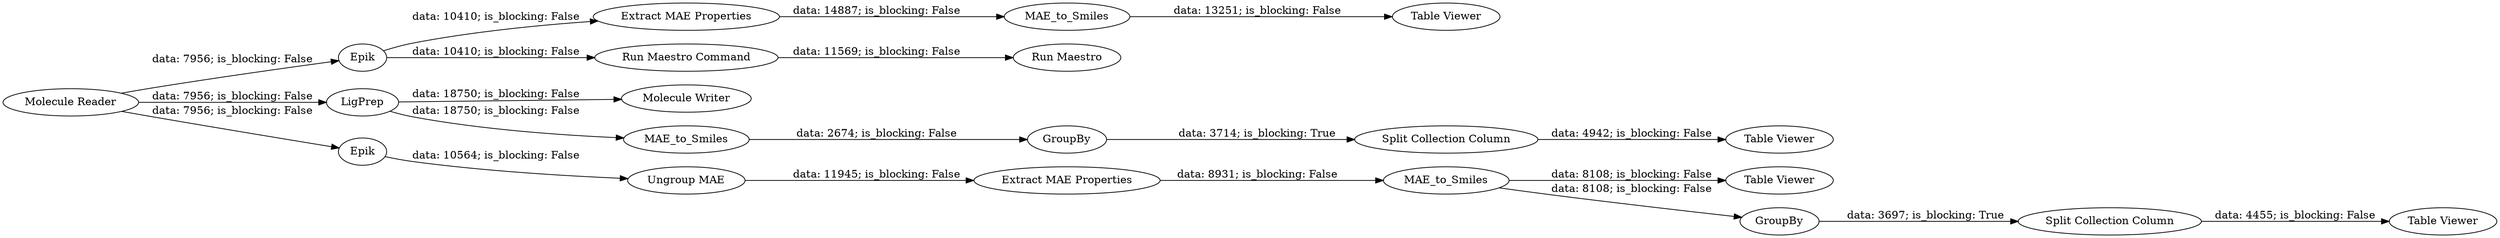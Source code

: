 digraph {
	"-7635171960475532340_100" [label="Extract MAE Properties"]
	"-7635171960475532340_104" [label="Table Viewer"]
	"-7635171960475532340_95" [label=Epik]
	"-7635171960475532340_84" [label="Table Viewer"]
	"-7635171960475532340_107" [label=LigPrep]
	"-7635171960475532340_98" [label=MAE_to_Smiles]
	"-7635171960475532340_106" [label="Molecule Writer"]
	"-7635171960475532340_102" [label="Run Maestro Command"]
	"-7635171960475532340_90" [label="Split Collection Column"]
	"-7635171960475532340_96" [label=MAE_to_Smiles]
	"-7635171960475532340_105" [label="Split Collection Column"]
	"-7635171960475532340_103" [label=GroupBy]
	"-7635171960475532340_94" [label="Extract MAE Properties"]
	"-7635171960475532340_97" [label="Table Viewer"]
	"-7635171960475532340_83" [label=GroupBy]
	"-7635171960475532340_101" [label="Run Maestro"]
	"-7635171960475532340_4" [label=Epik]
	"-7635171960475532340_99" [label="Table Viewer"]
	"-7635171960475532340_91" [label=MAE_to_Smiles]
	"-7635171960475532340_93" [label="Ungroup MAE"]
	"-7635171960475532340_1" [label="Molecule Reader"]
	"-7635171960475532340_95" -> "-7635171960475532340_100" [label="data: 10410; is_blocking: False"]
	"-7635171960475532340_100" -> "-7635171960475532340_98" [label="data: 14887; is_blocking: False"]
	"-7635171960475532340_91" -> "-7635171960475532340_103" [label="data: 2674; is_blocking: False"]
	"-7635171960475532340_4" -> "-7635171960475532340_93" [label="data: 10564; is_blocking: False"]
	"-7635171960475532340_94" -> "-7635171960475532340_96" [label="data: 8931; is_blocking: False"]
	"-7635171960475532340_102" -> "-7635171960475532340_101" [label="data: 11569; is_blocking: False"]
	"-7635171960475532340_95" -> "-7635171960475532340_102" [label="data: 10410; is_blocking: False"]
	"-7635171960475532340_103" -> "-7635171960475532340_105" [label="data: 3714; is_blocking: True"]
	"-7635171960475532340_83" -> "-7635171960475532340_90" [label="data: 3697; is_blocking: True"]
	"-7635171960475532340_1" -> "-7635171960475532340_4" [label="data: 7956; is_blocking: False"]
	"-7635171960475532340_1" -> "-7635171960475532340_107" [label="data: 7956; is_blocking: False"]
	"-7635171960475532340_107" -> "-7635171960475532340_106" [label="data: 18750; is_blocking: False"]
	"-7635171960475532340_96" -> "-7635171960475532340_83" [label="data: 8108; is_blocking: False"]
	"-7635171960475532340_96" -> "-7635171960475532340_84" [label="data: 8108; is_blocking: False"]
	"-7635171960475532340_107" -> "-7635171960475532340_91" [label="data: 18750; is_blocking: False"]
	"-7635171960475532340_105" -> "-7635171960475532340_104" [label="data: 4942; is_blocking: False"]
	"-7635171960475532340_98" -> "-7635171960475532340_99" [label="data: 13251; is_blocking: False"]
	"-7635171960475532340_90" -> "-7635171960475532340_97" [label="data: 4455; is_blocking: False"]
	"-7635171960475532340_93" -> "-7635171960475532340_94" [label="data: 11945; is_blocking: False"]
	"-7635171960475532340_1" -> "-7635171960475532340_95" [label="data: 7956; is_blocking: False"]
	rankdir=LR
}
